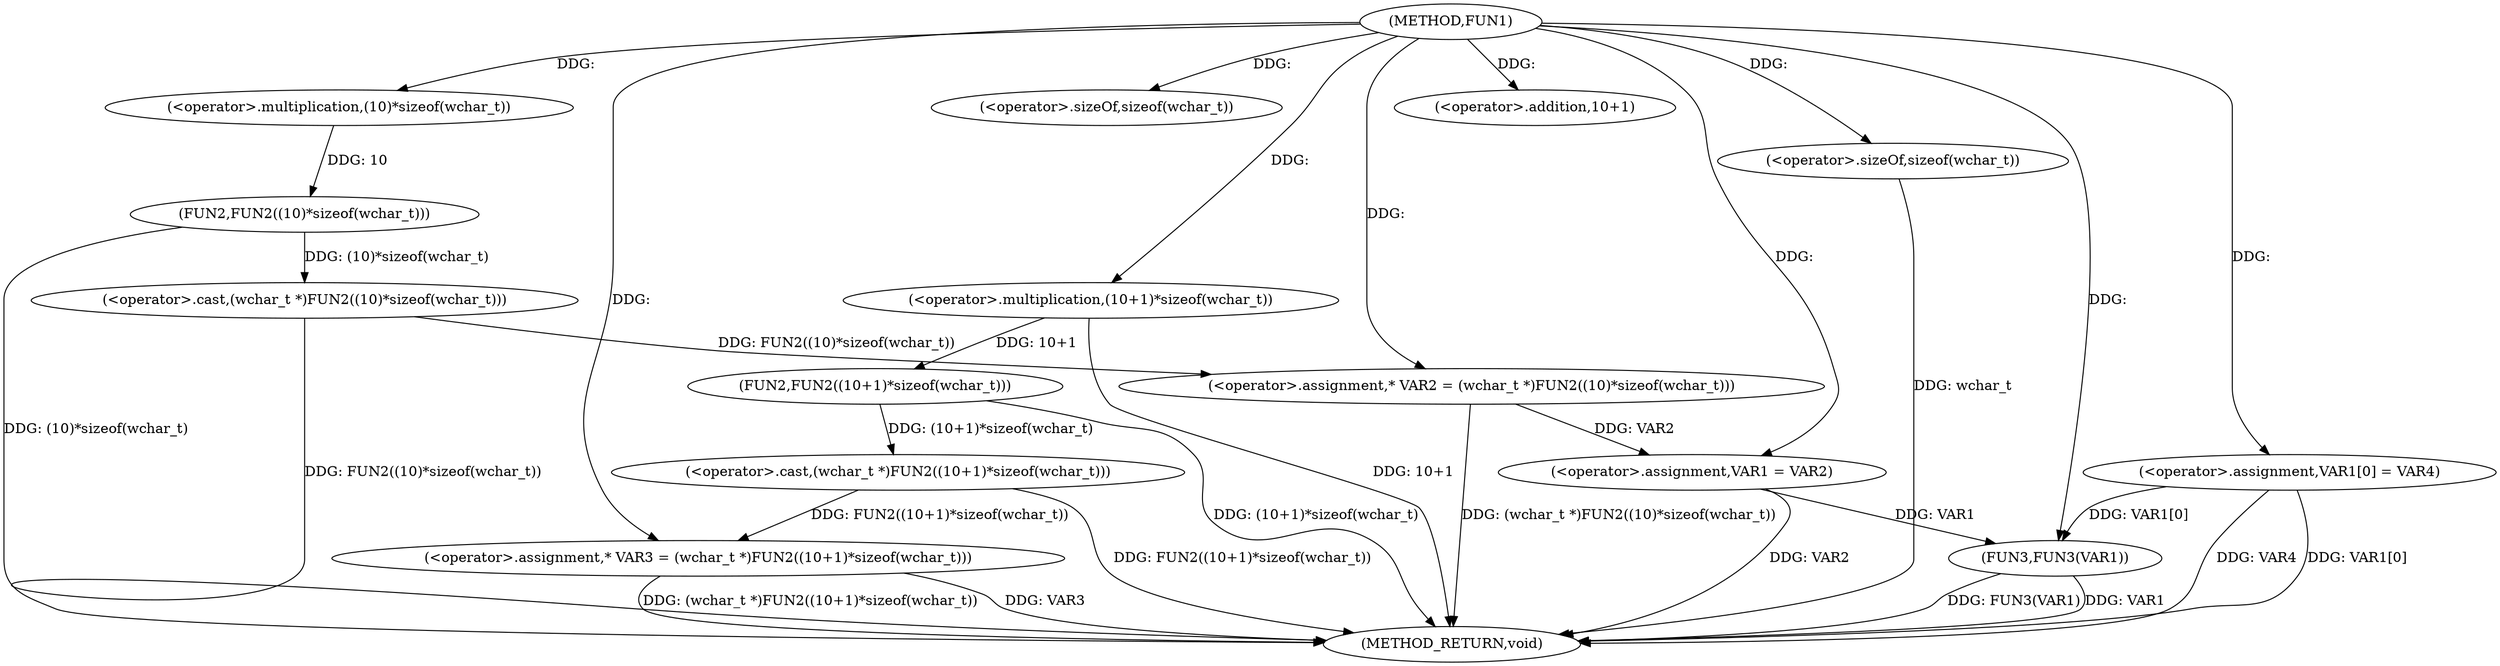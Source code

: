 digraph FUN1 {  
"1000100" [label = "(METHOD,FUN1)" ]
"1000135" [label = "(METHOD_RETURN,void)" ]
"1000104" [label = "(<operator>.assignment,* VAR2 = (wchar_t *)FUN2((10)*sizeof(wchar_t)))" ]
"1000106" [label = "(<operator>.cast,(wchar_t *)FUN2((10)*sizeof(wchar_t)))" ]
"1000108" [label = "(FUN2,FUN2((10)*sizeof(wchar_t)))" ]
"1000109" [label = "(<operator>.multiplication,(10)*sizeof(wchar_t))" ]
"1000111" [label = "(<operator>.sizeOf,sizeof(wchar_t))" ]
"1000114" [label = "(<operator>.assignment,* VAR3 = (wchar_t *)FUN2((10+1)*sizeof(wchar_t)))" ]
"1000116" [label = "(<operator>.cast,(wchar_t *)FUN2((10+1)*sizeof(wchar_t)))" ]
"1000118" [label = "(FUN2,FUN2((10+1)*sizeof(wchar_t)))" ]
"1000119" [label = "(<operator>.multiplication,(10+1)*sizeof(wchar_t))" ]
"1000120" [label = "(<operator>.addition,10+1)" ]
"1000123" [label = "(<operator>.sizeOf,sizeof(wchar_t))" ]
"1000125" [label = "(<operator>.assignment,VAR1 = VAR2)" ]
"1000128" [label = "(<operator>.assignment,VAR1[0] = VAR4)" ]
"1000133" [label = "(FUN3,FUN3(VAR1))" ]
  "1000106" -> "1000135"  [ label = "DDG: FUN2((10)*sizeof(wchar_t))"] 
  "1000114" -> "1000135"  [ label = "DDG: VAR3"] 
  "1000125" -> "1000135"  [ label = "DDG: VAR2"] 
  "1000116" -> "1000135"  [ label = "DDG: FUN2((10+1)*sizeof(wchar_t))"] 
  "1000133" -> "1000135"  [ label = "DDG: FUN3(VAR1)"] 
  "1000119" -> "1000135"  [ label = "DDG: 10+1"] 
  "1000118" -> "1000135"  [ label = "DDG: (10+1)*sizeof(wchar_t)"] 
  "1000114" -> "1000135"  [ label = "DDG: (wchar_t *)FUN2((10+1)*sizeof(wchar_t))"] 
  "1000123" -> "1000135"  [ label = "DDG: wchar_t"] 
  "1000128" -> "1000135"  [ label = "DDG: VAR4"] 
  "1000128" -> "1000135"  [ label = "DDG: VAR1[0]"] 
  "1000133" -> "1000135"  [ label = "DDG: VAR1"] 
  "1000104" -> "1000135"  [ label = "DDG: (wchar_t *)FUN2((10)*sizeof(wchar_t))"] 
  "1000108" -> "1000135"  [ label = "DDG: (10)*sizeof(wchar_t)"] 
  "1000106" -> "1000104"  [ label = "DDG: FUN2((10)*sizeof(wchar_t))"] 
  "1000100" -> "1000104"  [ label = "DDG: "] 
  "1000108" -> "1000106"  [ label = "DDG: (10)*sizeof(wchar_t)"] 
  "1000109" -> "1000108"  [ label = "DDG: 10"] 
  "1000100" -> "1000109"  [ label = "DDG: "] 
  "1000100" -> "1000111"  [ label = "DDG: "] 
  "1000116" -> "1000114"  [ label = "DDG: FUN2((10+1)*sizeof(wchar_t))"] 
  "1000100" -> "1000114"  [ label = "DDG: "] 
  "1000118" -> "1000116"  [ label = "DDG: (10+1)*sizeof(wchar_t)"] 
  "1000119" -> "1000118"  [ label = "DDG: 10+1"] 
  "1000100" -> "1000119"  [ label = "DDG: "] 
  "1000100" -> "1000120"  [ label = "DDG: "] 
  "1000100" -> "1000123"  [ label = "DDG: "] 
  "1000104" -> "1000125"  [ label = "DDG: VAR2"] 
  "1000100" -> "1000125"  [ label = "DDG: "] 
  "1000100" -> "1000128"  [ label = "DDG: "] 
  "1000125" -> "1000133"  [ label = "DDG: VAR1"] 
  "1000128" -> "1000133"  [ label = "DDG: VAR1[0]"] 
  "1000100" -> "1000133"  [ label = "DDG: "] 
}
